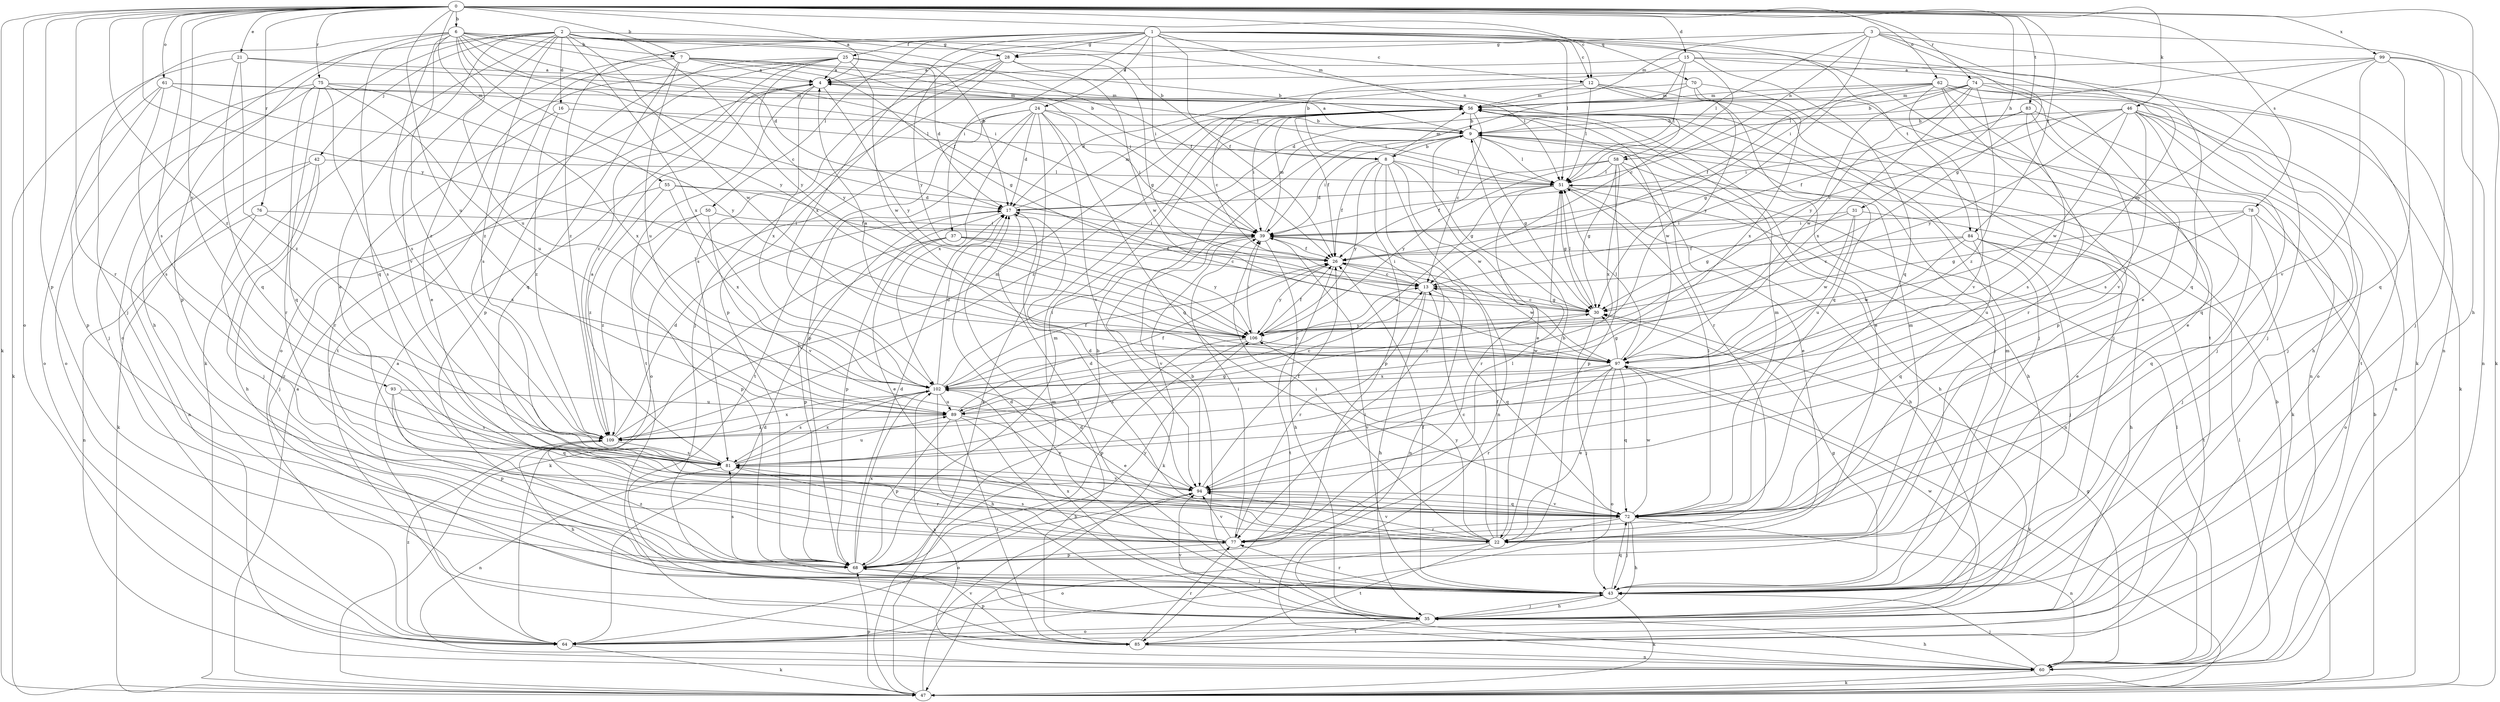 strict digraph  {
0;
1;
2;
3;
4;
6;
7;
8;
9;
12;
13;
15;
16;
17;
21;
22;
24;
25;
26;
28;
30;
31;
35;
37;
39;
42;
43;
46;
47;
50;
51;
55;
56;
58;
60;
61;
62;
64;
68;
70;
72;
74;
75;
76;
77;
78;
81;
83;
84;
85;
89;
93;
94;
97;
99;
102;
106;
109;
0 -> 4  [label=a];
0 -> 6  [label=b];
0 -> 7  [label=b];
0 -> 12  [label=c];
0 -> 15  [label=d];
0 -> 21  [label=e];
0 -> 31  [label=h];
0 -> 35  [label=h];
0 -> 46  [label=k];
0 -> 47  [label=k];
0 -> 55  [label=m];
0 -> 61  [label=o];
0 -> 62  [label=o];
0 -> 64  [label=o];
0 -> 68  [label=p];
0 -> 70  [label=q];
0 -> 74  [label=r];
0 -> 75  [label=r];
0 -> 76  [label=r];
0 -> 77  [label=r];
0 -> 78  [label=s];
0 -> 81  [label=s];
0 -> 83  [label=t];
0 -> 84  [label=t];
0 -> 89  [label=u];
0 -> 93  [label=v];
0 -> 99  [label=x];
0 -> 106  [label=y];
0 -> 109  [label=z];
1 -> 12  [label=c];
1 -> 24  [label=f];
1 -> 25  [label=f];
1 -> 26  [label=f];
1 -> 28  [label=g];
1 -> 37  [label=i];
1 -> 39  [label=i];
1 -> 47  [label=k];
1 -> 50  [label=l];
1 -> 51  [label=l];
1 -> 56  [label=m];
1 -> 72  [label=q];
1 -> 84  [label=t];
1 -> 85  [label=t];
1 -> 102  [label=x];
1 -> 106  [label=y];
1 -> 109  [label=z];
2 -> 12  [label=c];
2 -> 16  [label=d];
2 -> 17  [label=d];
2 -> 22  [label=e];
2 -> 26  [label=f];
2 -> 28  [label=g];
2 -> 35  [label=h];
2 -> 42  [label=j];
2 -> 47  [label=k];
2 -> 58  [label=n];
2 -> 64  [label=o];
2 -> 94  [label=v];
2 -> 97  [label=w];
2 -> 102  [label=x];
2 -> 106  [label=y];
2 -> 109  [label=z];
3 -> 28  [label=g];
3 -> 30  [label=g];
3 -> 39  [label=i];
3 -> 47  [label=k];
3 -> 51  [label=l];
3 -> 56  [label=m];
3 -> 58  [label=n];
3 -> 60  [label=n];
3 -> 97  [label=w];
4 -> 56  [label=m];
4 -> 85  [label=t];
4 -> 102  [label=x];
4 -> 106  [label=y];
6 -> 7  [label=b];
6 -> 8  [label=b];
6 -> 13  [label=c];
6 -> 17  [label=d];
6 -> 26  [label=f];
6 -> 39  [label=i];
6 -> 43  [label=j];
6 -> 68  [label=p];
6 -> 72  [label=q];
6 -> 81  [label=s];
6 -> 89  [label=u];
6 -> 106  [label=y];
6 -> 109  [label=z];
7 -> 4  [label=a];
7 -> 8  [label=b];
7 -> 22  [label=e];
7 -> 30  [label=g];
7 -> 39  [label=i];
7 -> 51  [label=l];
7 -> 72  [label=q];
7 -> 81  [label=s];
7 -> 89  [label=u];
8 -> 26  [label=f];
8 -> 30  [label=g];
8 -> 51  [label=l];
8 -> 56  [label=m];
8 -> 60  [label=n];
8 -> 68  [label=p];
8 -> 77  [label=r];
8 -> 97  [label=w];
8 -> 106  [label=y];
9 -> 4  [label=a];
9 -> 8  [label=b];
9 -> 22  [label=e];
9 -> 30  [label=g];
9 -> 35  [label=h];
9 -> 39  [label=i];
9 -> 47  [label=k];
9 -> 51  [label=l];
12 -> 13  [label=c];
12 -> 43  [label=j];
12 -> 51  [label=l];
12 -> 56  [label=m];
12 -> 60  [label=n];
12 -> 72  [label=q];
13 -> 30  [label=g];
13 -> 35  [label=h];
13 -> 39  [label=i];
13 -> 72  [label=q];
13 -> 77  [label=r];
15 -> 4  [label=a];
15 -> 8  [label=b];
15 -> 13  [label=c];
15 -> 22  [label=e];
15 -> 39  [label=i];
15 -> 51  [label=l];
15 -> 72  [label=q];
16 -> 9  [label=b];
16 -> 77  [label=r];
16 -> 109  [label=z];
17 -> 39  [label=i];
17 -> 43  [label=j];
17 -> 56  [label=m];
17 -> 68  [label=p];
21 -> 4  [label=a];
21 -> 47  [label=k];
21 -> 51  [label=l];
21 -> 72  [label=q];
21 -> 109  [label=z];
22 -> 9  [label=b];
22 -> 13  [label=c];
22 -> 26  [label=f];
22 -> 39  [label=i];
22 -> 56  [label=m];
22 -> 64  [label=o];
22 -> 85  [label=t];
22 -> 94  [label=v];
22 -> 106  [label=y];
24 -> 9  [label=b];
24 -> 17  [label=d];
24 -> 39  [label=i];
24 -> 47  [label=k];
24 -> 64  [label=o];
24 -> 68  [label=p];
24 -> 72  [label=q];
24 -> 85  [label=t];
24 -> 94  [label=v];
24 -> 102  [label=x];
25 -> 4  [label=a];
25 -> 9  [label=b];
25 -> 17  [label=d];
25 -> 64  [label=o];
25 -> 68  [label=p];
25 -> 85  [label=t];
25 -> 97  [label=w];
25 -> 106  [label=y];
25 -> 109  [label=z];
26 -> 13  [label=c];
26 -> 85  [label=t];
26 -> 97  [label=w];
26 -> 106  [label=y];
28 -> 4  [label=a];
28 -> 30  [label=g];
28 -> 43  [label=j];
28 -> 68  [label=p];
28 -> 81  [label=s];
28 -> 97  [label=w];
30 -> 13  [label=c];
30 -> 43  [label=j];
30 -> 51  [label=l];
30 -> 106  [label=y];
31 -> 22  [label=e];
31 -> 30  [label=g];
31 -> 39  [label=i];
31 -> 89  [label=u];
31 -> 97  [label=w];
35 -> 9  [label=b];
35 -> 43  [label=j];
35 -> 64  [label=o];
35 -> 85  [label=t];
35 -> 94  [label=v];
35 -> 97  [label=w];
37 -> 13  [label=c];
37 -> 22  [label=e];
37 -> 26  [label=f];
37 -> 47  [label=k];
37 -> 68  [label=p];
37 -> 106  [label=y];
39 -> 26  [label=f];
39 -> 35  [label=h];
39 -> 47  [label=k];
39 -> 56  [label=m];
39 -> 60  [label=n];
39 -> 94  [label=v];
42 -> 35  [label=h];
42 -> 43  [label=j];
42 -> 47  [label=k];
42 -> 51  [label=l];
42 -> 60  [label=n];
43 -> 17  [label=d];
43 -> 26  [label=f];
43 -> 30  [label=g];
43 -> 35  [label=h];
43 -> 39  [label=i];
43 -> 47  [label=k];
43 -> 56  [label=m];
43 -> 72  [label=q];
43 -> 77  [label=r];
43 -> 102  [label=x];
46 -> 9  [label=b];
46 -> 13  [label=c];
46 -> 39  [label=i];
46 -> 43  [label=j];
46 -> 60  [label=n];
46 -> 64  [label=o];
46 -> 72  [label=q];
46 -> 81  [label=s];
46 -> 97  [label=w];
46 -> 106  [label=y];
47 -> 4  [label=a];
47 -> 9  [label=b];
47 -> 51  [label=l];
47 -> 56  [label=m];
47 -> 68  [label=p];
47 -> 94  [label=v];
50 -> 39  [label=i];
50 -> 68  [label=p];
50 -> 94  [label=v];
50 -> 109  [label=z];
51 -> 17  [label=d];
51 -> 30  [label=g];
51 -> 35  [label=h];
51 -> 60  [label=n];
51 -> 77  [label=r];
51 -> 89  [label=u];
55 -> 17  [label=d];
55 -> 26  [label=f];
55 -> 43  [label=j];
55 -> 102  [label=x];
55 -> 109  [label=z];
56 -> 9  [label=b];
56 -> 13  [label=c];
56 -> 22  [label=e];
56 -> 26  [label=f];
56 -> 39  [label=i];
56 -> 43  [label=j];
56 -> 77  [label=r];
56 -> 97  [label=w];
56 -> 109  [label=z];
58 -> 22  [label=e];
58 -> 26  [label=f];
58 -> 30  [label=g];
58 -> 35  [label=h];
58 -> 51  [label=l];
58 -> 68  [label=p];
58 -> 102  [label=x];
58 -> 106  [label=y];
60 -> 9  [label=b];
60 -> 30  [label=g];
60 -> 35  [label=h];
60 -> 43  [label=j];
60 -> 47  [label=k];
60 -> 51  [label=l];
60 -> 102  [label=x];
61 -> 51  [label=l];
61 -> 56  [label=m];
61 -> 64  [label=o];
61 -> 68  [label=p];
61 -> 81  [label=s];
61 -> 106  [label=y];
62 -> 17  [label=d];
62 -> 26  [label=f];
62 -> 30  [label=g];
62 -> 35  [label=h];
62 -> 47  [label=k];
62 -> 56  [label=m];
62 -> 68  [label=p];
62 -> 77  [label=r];
62 -> 85  [label=t];
62 -> 94  [label=v];
64 -> 4  [label=a];
64 -> 17  [label=d];
64 -> 47  [label=k];
64 -> 109  [label=z];
68 -> 9  [label=b];
68 -> 17  [label=d];
68 -> 43  [label=j];
68 -> 56  [label=m];
68 -> 81  [label=s];
68 -> 102  [label=x];
68 -> 106  [label=y];
68 -> 109  [label=z];
70 -> 17  [label=d];
70 -> 43  [label=j];
70 -> 56  [label=m];
70 -> 102  [label=x];
70 -> 106  [label=y];
72 -> 17  [label=d];
72 -> 22  [label=e];
72 -> 35  [label=h];
72 -> 43  [label=j];
72 -> 51  [label=l];
72 -> 56  [label=m];
72 -> 60  [label=n];
72 -> 77  [label=r];
72 -> 94  [label=v];
72 -> 97  [label=w];
74 -> 9  [label=b];
74 -> 43  [label=j];
74 -> 56  [label=m];
74 -> 94  [label=v];
74 -> 97  [label=w];
74 -> 102  [label=x];
74 -> 106  [label=y];
74 -> 109  [label=z];
75 -> 43  [label=j];
75 -> 56  [label=m];
75 -> 64  [label=o];
75 -> 72  [label=q];
75 -> 77  [label=r];
75 -> 81  [label=s];
75 -> 89  [label=u];
75 -> 102  [label=x];
76 -> 39  [label=i];
76 -> 60  [label=n];
76 -> 77  [label=r];
76 -> 102  [label=x];
77 -> 39  [label=i];
77 -> 51  [label=l];
77 -> 68  [label=p];
77 -> 81  [label=s];
77 -> 94  [label=v];
78 -> 30  [label=g];
78 -> 39  [label=i];
78 -> 43  [label=j];
78 -> 64  [label=o];
78 -> 72  [label=q];
78 -> 89  [label=u];
81 -> 4  [label=a];
81 -> 60  [label=n];
81 -> 77  [label=r];
81 -> 89  [label=u];
81 -> 94  [label=v];
81 -> 102  [label=x];
83 -> 9  [label=b];
83 -> 22  [label=e];
83 -> 26  [label=f];
83 -> 43  [label=j];
83 -> 81  [label=s];
84 -> 13  [label=c];
84 -> 26  [label=f];
84 -> 35  [label=h];
84 -> 43  [label=j];
84 -> 72  [label=q];
84 -> 85  [label=t];
84 -> 97  [label=w];
85 -> 17  [label=d];
85 -> 60  [label=n];
85 -> 68  [label=p];
85 -> 77  [label=r];
89 -> 13  [label=c];
89 -> 26  [label=f];
89 -> 35  [label=h];
89 -> 68  [label=p];
89 -> 85  [label=t];
89 -> 94  [label=v];
89 -> 109  [label=z];
93 -> 68  [label=p];
93 -> 72  [label=q];
93 -> 81  [label=s];
93 -> 89  [label=u];
94 -> 17  [label=d];
94 -> 26  [label=f];
94 -> 64  [label=o];
94 -> 72  [label=q];
97 -> 4  [label=a];
97 -> 22  [label=e];
97 -> 30  [label=g];
97 -> 47  [label=k];
97 -> 51  [label=l];
97 -> 64  [label=o];
97 -> 72  [label=q];
97 -> 77  [label=r];
97 -> 94  [label=v];
97 -> 102  [label=x];
99 -> 4  [label=a];
99 -> 43  [label=j];
99 -> 51  [label=l];
99 -> 60  [label=n];
99 -> 72  [label=q];
99 -> 94  [label=v];
99 -> 106  [label=y];
102 -> 13  [label=c];
102 -> 17  [label=d];
102 -> 22  [label=e];
102 -> 26  [label=f];
102 -> 35  [label=h];
102 -> 39  [label=i];
102 -> 81  [label=s];
102 -> 89  [label=u];
106 -> 26  [label=f];
106 -> 39  [label=i];
106 -> 68  [label=p];
106 -> 81  [label=s];
106 -> 97  [label=w];
109 -> 17  [label=d];
109 -> 30  [label=g];
109 -> 35  [label=h];
109 -> 56  [label=m];
109 -> 81  [label=s];
109 -> 102  [label=x];
}
